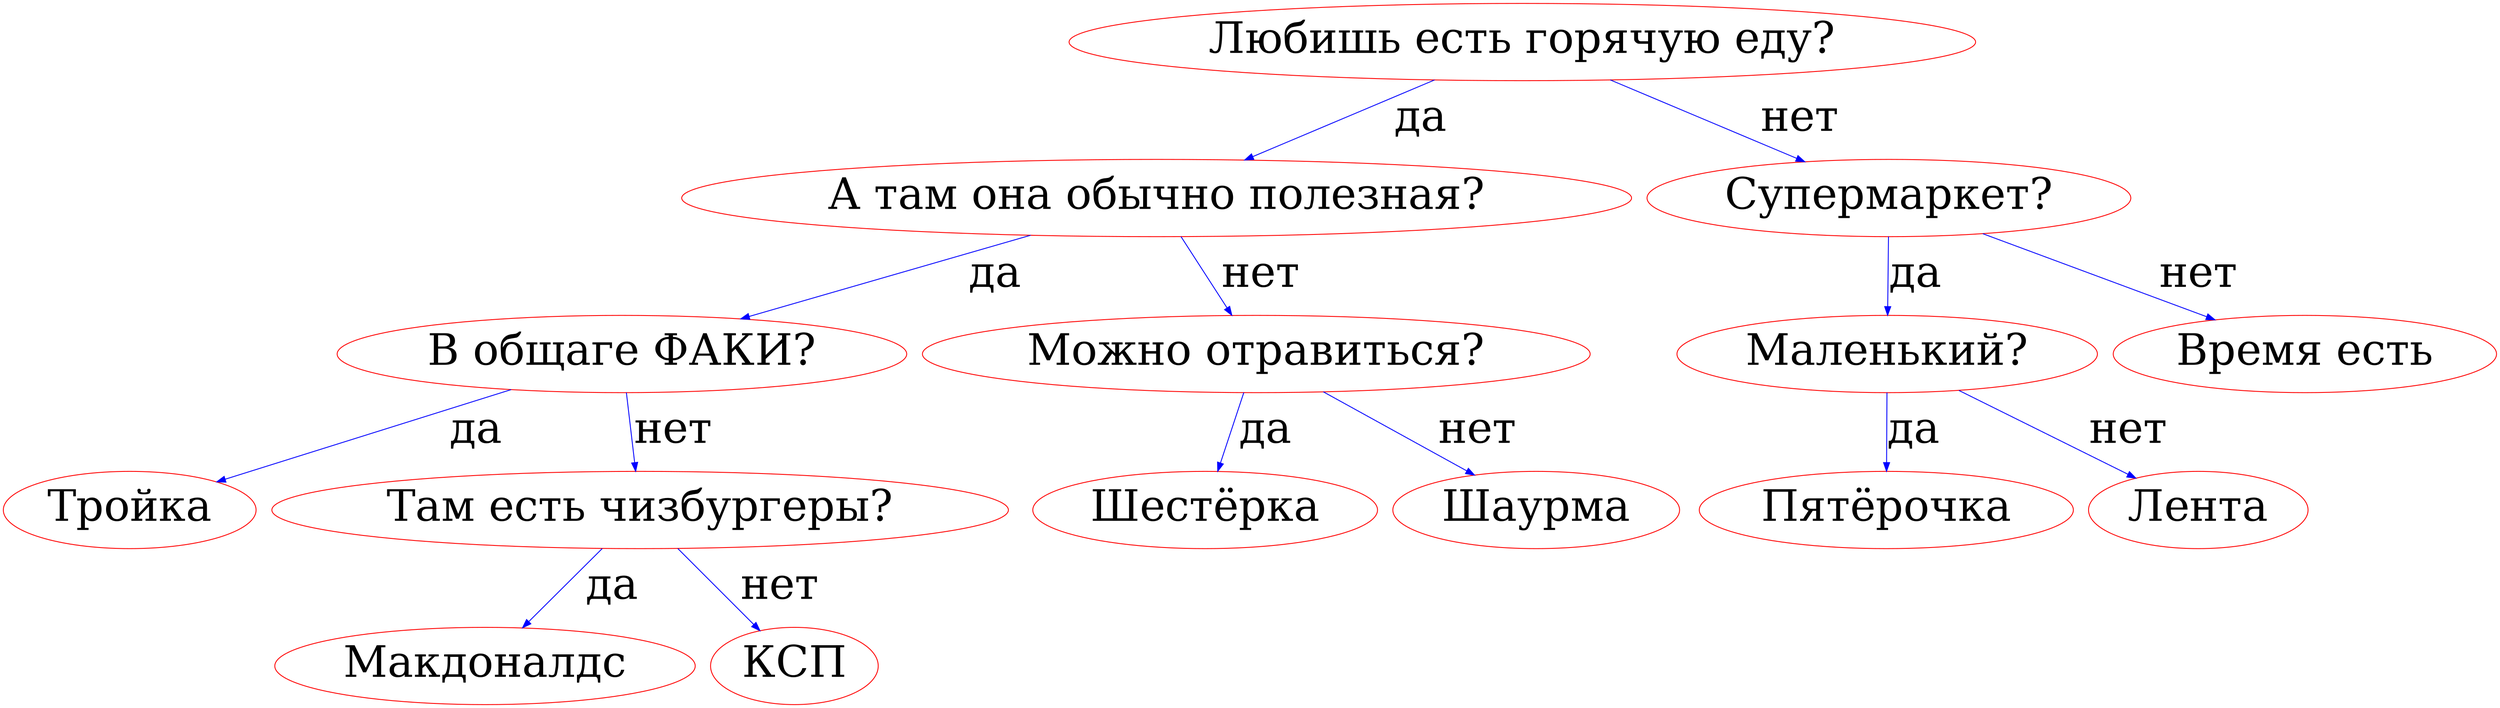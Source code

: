 digraph G {
    rankdir = TR;
    node[shape=ellipse, fontsize=50, color = red];
    edge[fontsize=50, color = blue, fillcolor = blue];
	94026590540128 [label = "Любишь есть горячую еду?"];
	94026590540160 [label = "А там она обычно полезная?"];
	94026590540192 [label = "В общаге ФАКИ?"];
	94026590540224 [label = "Тройка"];
	94026590540256 [label = "Там есть чизбургеры?"];
	94026590540288 [label = "Макдоналдс"];
	94026590540320 [label = "КСП"];
	94026590540352 [label = "Можно отравиться?"];
	94026590540384 [label = "Шестёрка"];
	94026590540416 [label = "Шаурма"];
	94026590540448 [label = "Супермаркет?"];
	94026590540480 [label = "Маленький?"];
	94026590540512 [label = "Пятёрочка"];
	94026590540544 [label = "Лента"];
	94026590540576 [label = "Время есть"];

	94026590540128 -> 94026590540160 [label = "да"]
	94026590540128 -> 94026590540448 [label = "нет"]
	94026590540160 -> 94026590540192 [label = "да"]
	94026590540160 -> 94026590540352 [label = "нет"]
	94026590540192 -> 94026590540224 [label = "да"]
	94026590540192 -> 94026590540256 [label = "нет"]
	94026590540256 -> 94026590540288 [label = "да"]
	94026590540256 -> 94026590540320 [label = "нет"]
	94026590540352 -> 94026590540384 [label = "да"]
	94026590540352 -> 94026590540416 [label = "нет"]
	94026590540448 -> 94026590540480 [label = "да"]
	94026590540448 -> 94026590540576 [label = "нет"]
	94026590540480 -> 94026590540512 [label = "да"]
	94026590540480 -> 94026590540544 [label = "нет"]
}